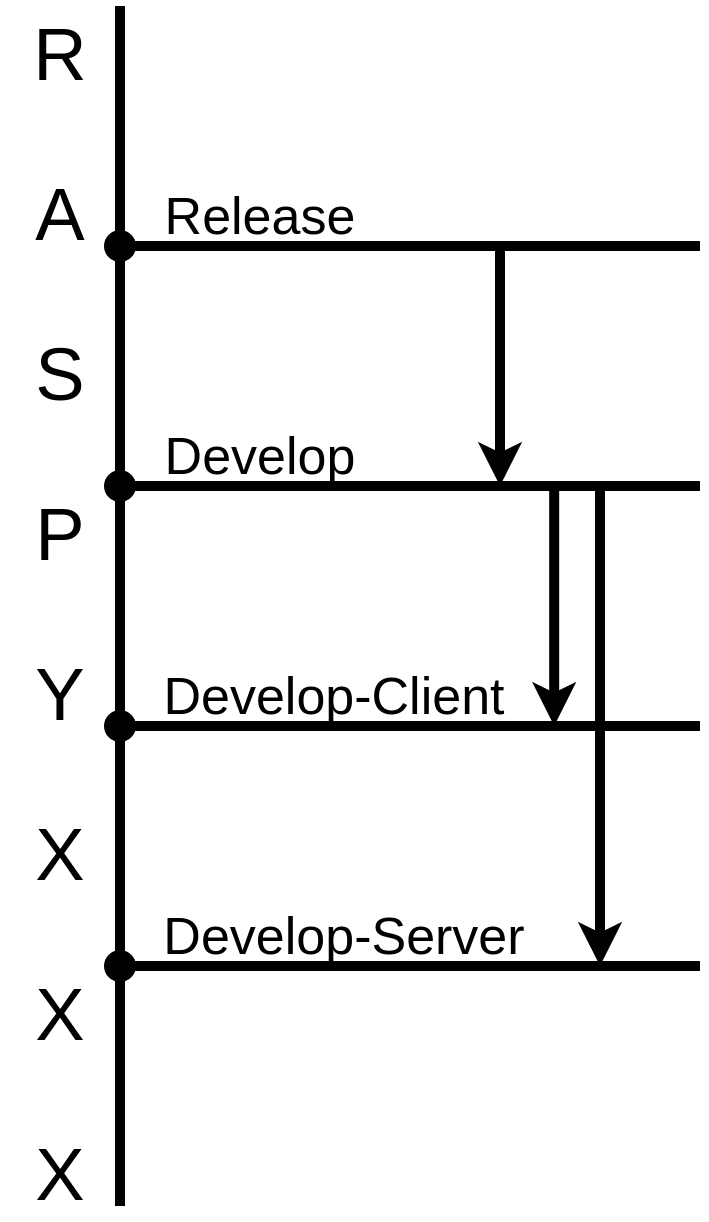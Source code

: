 <mxfile version="20.8.18" type="device"><diagram name="Страница 1" id="Dg0COGO_qo7ZL5PGK6us"><mxGraphModel dx="2514" dy="909" grid="1" gridSize="10" guides="1" tooltips="1" connect="1" arrows="1" fold="1" page="1" pageScale="1" pageWidth="827" pageHeight="1169" math="0" shadow="0"><root><mxCell id="0"/><mxCell id="1" parent="0"/><mxCell id="N9eoh_-XdkuHbGlYbE6Y-6" value="" style="endArrow=none;html=1;rounded=0;strokeWidth=5;startArrow=none;" edge="1" parent="1" source="N9eoh_-XdkuHbGlYbE6Y-24"><mxGeometry width="50" height="50" relative="1" as="geometry"><mxPoint x="-130" y="675" as="sourcePoint"/><mxPoint x="-130" y="120" as="targetPoint"/></mxGeometry></mxCell><mxCell id="N9eoh_-XdkuHbGlYbE6Y-8" value="" style="endArrow=none;html=1;rounded=0;strokeWidth=5;fontSize=26;startArrow=none;" edge="1" parent="1" source="N9eoh_-XdkuHbGlYbE6Y-21"><mxGeometry width="50" height="50" relative="1" as="geometry"><mxPoint x="-130" y="244" as="sourcePoint"/><mxPoint x="160" y="240" as="targetPoint"/></mxGeometry></mxCell><mxCell id="N9eoh_-XdkuHbGlYbE6Y-9" value="" style="endArrow=none;html=1;rounded=0;strokeWidth=5;fontSize=26;startArrow=none;" edge="1" parent="1"><mxGeometry width="50" height="50" relative="1" as="geometry"><mxPoint x="-90" y="360" as="sourcePoint"/><mxPoint x="160" y="360" as="targetPoint"/></mxGeometry></mxCell><mxCell id="N9eoh_-XdkuHbGlYbE6Y-12" value="Release" style="text;html=1;strokeColor=none;fillColor=none;align=center;verticalAlign=middle;whiteSpace=wrap;rounded=0;fontSize=26;" vertex="1" parent="1"><mxGeometry x="-90" y="210" width="60" height="30" as="geometry"/></mxCell><mxCell id="N9eoh_-XdkuHbGlYbE6Y-13" value="&lt;div&gt;Develop&lt;/div&gt;" style="text;html=1;strokeColor=none;fillColor=none;align=center;verticalAlign=middle;whiteSpace=wrap;rounded=0;fontSize=26;" vertex="1" parent="1"><mxGeometry x="-90" y="330" width="60" height="30" as="geometry"/></mxCell><mxCell id="N9eoh_-XdkuHbGlYbE6Y-14" value="&lt;div&gt;Develop-Client&lt;/div&gt;" style="text;html=1;strokeColor=none;fillColor=none;align=center;verticalAlign=middle;whiteSpace=wrap;rounded=0;fontSize=26;" vertex="1" parent="1"><mxGeometry x="-148" y="450" width="250" height="30" as="geometry"/></mxCell><mxCell id="N9eoh_-XdkuHbGlYbE6Y-16" value="&lt;div&gt;Develop-Server&lt;/div&gt;" style="text;html=1;strokeColor=none;fillColor=none;align=center;verticalAlign=middle;whiteSpace=wrap;rounded=0;fontSize=26;" vertex="1" parent="1"><mxGeometry x="-143" y="570" width="250" height="30" as="geometry"/></mxCell><mxCell id="N9eoh_-XdkuHbGlYbE6Y-25" value="" style="endArrow=none;html=1;rounded=0;strokeWidth=5;fontSize=26;" edge="1" parent="1" target="N9eoh_-XdkuHbGlYbE6Y-24"><mxGeometry width="50" height="50" relative="1" as="geometry"><mxPoint x="-130" y="470" as="sourcePoint"/><mxPoint x="120" y="470" as="targetPoint"/></mxGeometry></mxCell><mxCell id="N9eoh_-XdkuHbGlYbE6Y-26" value="" style="endArrow=none;html=1;rounded=0;strokeWidth=5;startArrow=none;" edge="1" parent="1" source="N9eoh_-XdkuHbGlYbE6Y-23" target="N9eoh_-XdkuHbGlYbE6Y-24"><mxGeometry width="50" height="50" relative="1" as="geometry"><mxPoint x="-130" y="675" as="sourcePoint"/><mxPoint x="-130" y="115" as="targetPoint"/></mxGeometry></mxCell><mxCell id="N9eoh_-XdkuHbGlYbE6Y-24" value="" style="shape=waypoint;sketch=0;size=6;pointerEvents=1;points=[];fillColor=none;resizable=0;rotatable=0;perimeter=centerPerimeter;snapToPoint=1;strokeWidth=6;fontSize=37;textOpacity=0;" vertex="1" parent="1"><mxGeometry x="-140" y="470" width="20" height="20" as="geometry"/></mxCell><mxCell id="N9eoh_-XdkuHbGlYbE6Y-27" value="" style="endArrow=none;html=1;rounded=0;strokeWidth=5;exitX=1;exitY=1;exitDx=0;exitDy=0;" edge="1" parent="1" source="N9eoh_-XdkuHbGlYbE6Y-35" target="N9eoh_-XdkuHbGlYbE6Y-23"><mxGeometry width="50" height="50" relative="1" as="geometry"><mxPoint x="-130" y="640" as="sourcePoint"/><mxPoint x="-130" y="470" as="targetPoint"/></mxGeometry></mxCell><mxCell id="N9eoh_-XdkuHbGlYbE6Y-28" value="R" style="text;html=1;strokeColor=none;fillColor=none;align=center;verticalAlign=middle;whiteSpace=wrap;rounded=0;fontSize=37;" vertex="1" parent="1"><mxGeometry x="-190" y="130" width="60" height="30" as="geometry"/></mxCell><mxCell id="N9eoh_-XdkuHbGlYbE6Y-29" value="A" style="text;html=1;strokeColor=none;fillColor=none;align=center;verticalAlign=middle;whiteSpace=wrap;rounded=0;fontSize=37;" vertex="1" parent="1"><mxGeometry x="-190" y="210" width="60" height="30" as="geometry"/></mxCell><mxCell id="N9eoh_-XdkuHbGlYbE6Y-30" value="S" style="text;html=1;strokeColor=none;fillColor=none;align=center;verticalAlign=middle;whiteSpace=wrap;rounded=0;fontSize=37;" vertex="1" parent="1"><mxGeometry x="-190" y="290" width="60" height="30" as="geometry"/></mxCell><mxCell id="N9eoh_-XdkuHbGlYbE6Y-31" value="P" style="text;html=1;strokeColor=none;fillColor=none;align=center;verticalAlign=middle;whiteSpace=wrap;rounded=0;fontSize=37;" vertex="1" parent="1"><mxGeometry x="-190" y="370" width="60" height="30" as="geometry"/></mxCell><mxCell id="N9eoh_-XdkuHbGlYbE6Y-32" value="Y" style="text;html=1;strokeColor=none;fillColor=none;align=center;verticalAlign=middle;whiteSpace=wrap;rounded=0;fontSize=37;" vertex="1" parent="1"><mxGeometry x="-190" y="450" width="60" height="30" as="geometry"/></mxCell><mxCell id="N9eoh_-XdkuHbGlYbE6Y-33" value="X" style="text;html=1;strokeColor=none;fillColor=none;align=center;verticalAlign=middle;whiteSpace=wrap;rounded=0;fontSize=37;" vertex="1" parent="1"><mxGeometry x="-190" y="530" width="60" height="30" as="geometry"/></mxCell><mxCell id="N9eoh_-XdkuHbGlYbE6Y-34" value="X" style="text;html=1;strokeColor=none;fillColor=none;align=center;verticalAlign=middle;whiteSpace=wrap;rounded=0;fontSize=37;" vertex="1" parent="1"><mxGeometry x="-190" y="610" width="60" height="30" as="geometry"/></mxCell><mxCell id="N9eoh_-XdkuHbGlYbE6Y-35" value="X" style="text;html=1;strokeColor=none;fillColor=none;align=center;verticalAlign=middle;whiteSpace=wrap;rounded=0;fontSize=37;" vertex="1" parent="1"><mxGeometry x="-190" y="690" width="60" height="30" as="geometry"/></mxCell><mxCell id="N9eoh_-XdkuHbGlYbE6Y-43" value="" style="endArrow=classic;html=1;rounded=0;strokeWidth=5;fontSize=37;" edge="1" parent="1"><mxGeometry width="50" height="50" relative="1" as="geometry"><mxPoint x="60" y="240" as="sourcePoint"/><mxPoint x="60" y="360" as="targetPoint"/></mxGeometry></mxCell><mxCell id="N9eoh_-XdkuHbGlYbE6Y-44" value="" style="endArrow=classic;html=1;rounded=0;strokeWidth=5;fontSize=37;" edge="1" parent="1"><mxGeometry width="50" height="50" relative="1" as="geometry"><mxPoint x="87.09" y="360" as="sourcePoint"/><mxPoint x="87.09" y="480" as="targetPoint"/></mxGeometry></mxCell><mxCell id="N9eoh_-XdkuHbGlYbE6Y-45" value="" style="endArrow=classic;html=1;rounded=0;strokeWidth=5;fontSize=37;" edge="1" parent="1"><mxGeometry width="50" height="50" relative="1" as="geometry"><mxPoint x="110" y="360" as="sourcePoint"/><mxPoint x="110" y="600" as="targetPoint"/></mxGeometry></mxCell><mxCell id="N9eoh_-XdkuHbGlYbE6Y-52" value="" style="endArrow=none;html=1;rounded=0;strokeWidth=5;fontSize=26;startArrow=none;exitX=0.45;exitY=0.2;exitDx=0;exitDy=0;exitPerimeter=0;" edge="1" parent="1" source="N9eoh_-XdkuHbGlYbE6Y-23"><mxGeometry width="50" height="50" relative="1" as="geometry"><mxPoint x="-130" y="610" as="sourcePoint"/><mxPoint x="160" y="600" as="targetPoint"/></mxGeometry></mxCell><mxCell id="N9eoh_-XdkuHbGlYbE6Y-53" value="" style="endArrow=none;html=1;rounded=0;strokeWidth=5;fontSize=26;startArrow=none;" edge="1" parent="1" source="N9eoh_-XdkuHbGlYbE6Y-22"><mxGeometry width="50" height="50" relative="1" as="geometry"><mxPoint x="-130" y="360" as="sourcePoint"/><mxPoint x="-90" y="360" as="targetPoint"/></mxGeometry></mxCell><mxCell id="N9eoh_-XdkuHbGlYbE6Y-54" value="" style="endArrow=none;html=1;rounded=0;strokeWidth=5;fontSize=26;startArrow=none;" edge="1" parent="1"><mxGeometry width="50" height="50" relative="1" as="geometry"><mxPoint x="80" y="510" as="sourcePoint"/><mxPoint x="80" y="510" as="targetPoint"/></mxGeometry></mxCell><mxCell id="N9eoh_-XdkuHbGlYbE6Y-57" value="" style="endArrow=none;html=1;rounded=0;strokeWidth=5;fontSize=37;" edge="1" parent="1"><mxGeometry width="50" height="50" relative="1" as="geometry"><mxPoint x="-130" y="480" as="sourcePoint"/><mxPoint x="160" y="480" as="targetPoint"/></mxGeometry></mxCell><mxCell id="N9eoh_-XdkuHbGlYbE6Y-58" value="" style="endArrow=none;html=1;rounded=0;strokeWidth=5;fontSize=26;" edge="1" parent="1" target="N9eoh_-XdkuHbGlYbE6Y-23"><mxGeometry width="50" height="50" relative="1" as="geometry"><mxPoint x="-130" y="565" as="sourcePoint"/><mxPoint x="120" y="564.5" as="targetPoint"/></mxGeometry></mxCell><mxCell id="N9eoh_-XdkuHbGlYbE6Y-23" value="" style="shape=waypoint;sketch=0;size=6;pointerEvents=1;points=[];fillColor=none;resizable=0;rotatable=0;perimeter=centerPerimeter;snapToPoint=1;strokeWidth=6;fontSize=37;textOpacity=0;" vertex="1" parent="1"><mxGeometry x="-140" y="590" width="20" height="20" as="geometry"/></mxCell><mxCell id="N9eoh_-XdkuHbGlYbE6Y-59" value="" style="endArrow=none;html=1;rounded=0;strokeWidth=5;fontSize=26;" edge="1" parent="1" target="N9eoh_-XdkuHbGlYbE6Y-22"><mxGeometry width="50" height="50" relative="1" as="geometry"><mxPoint x="-130" y="320" as="sourcePoint"/><mxPoint x="-90" y="320" as="targetPoint"/></mxGeometry></mxCell><mxCell id="N9eoh_-XdkuHbGlYbE6Y-22" value="" style="shape=waypoint;sketch=0;size=6;pointerEvents=1;points=[];fillColor=none;resizable=0;rotatable=0;perimeter=centerPerimeter;snapToPoint=1;strokeWidth=6;fontSize=37;textOpacity=0;" vertex="1" parent="1"><mxGeometry x="-140" y="350" width="20" height="20" as="geometry"/></mxCell><mxCell id="N9eoh_-XdkuHbGlYbE6Y-60" value="" style="endArrow=none;html=1;rounded=0;strokeWidth=5;fontSize=26;" edge="1" parent="1" target="N9eoh_-XdkuHbGlYbE6Y-21"><mxGeometry width="50" height="50" relative="1" as="geometry"><mxPoint x="-130" y="204" as="sourcePoint"/><mxPoint x="120" y="204" as="targetPoint"/></mxGeometry></mxCell><mxCell id="N9eoh_-XdkuHbGlYbE6Y-21" value="" style="shape=waypoint;sketch=0;size=6;pointerEvents=1;points=[];fillColor=none;resizable=0;rotatable=0;perimeter=centerPerimeter;snapToPoint=1;strokeWidth=6;fontSize=37;textOpacity=0;" vertex="1" parent="1"><mxGeometry x="-140" y="230" width="20" height="20" as="geometry"/></mxCell></root></mxGraphModel></diagram></mxfile>